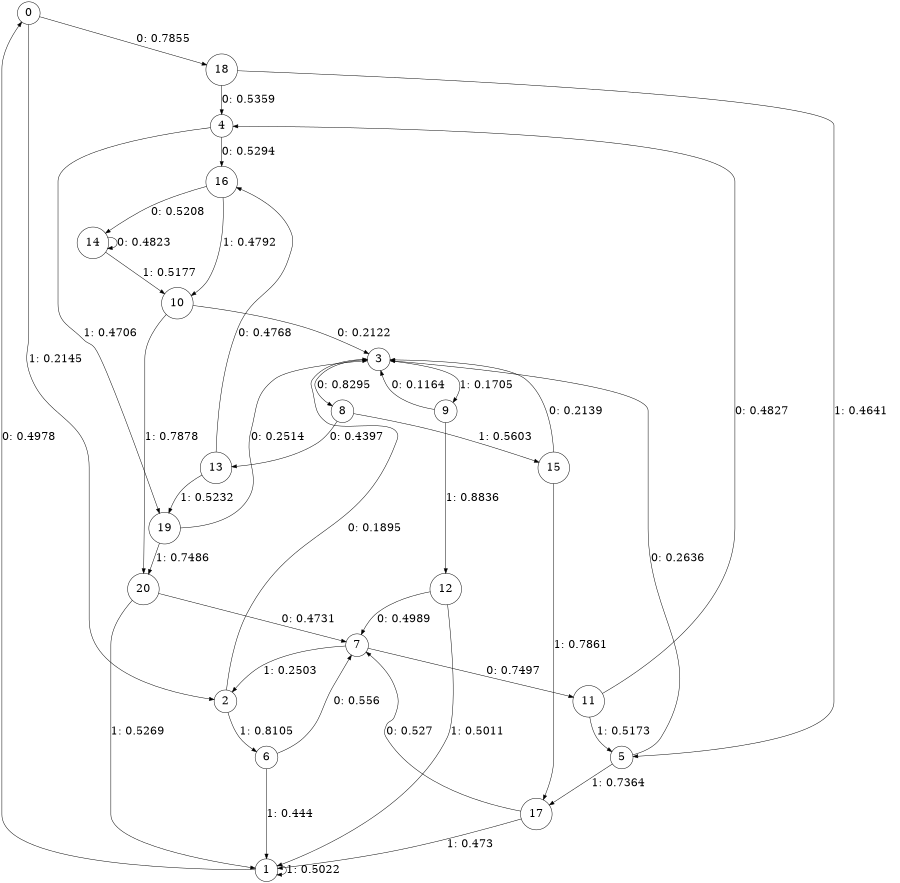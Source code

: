 digraph "ch19concat_phase3_L5" {
size = "6,8.5";
ratio = "fill";
node [shape = circle];
node [fontsize = 24];
edge [fontsize = 24];
0 -> 18 [label = "0: 0.7855   "];
0 -> 2 [label = "1: 0.2145   "];
1 -> 0 [label = "0: 0.4978   "];
1 -> 1 [label = "1: 0.5022   "];
2 -> 3 [label = "0: 0.1895   "];
2 -> 6 [label = "1: 0.8105   "];
3 -> 8 [label = "0: 0.8295   "];
3 -> 9 [label = "1: 0.1705   "];
4 -> 16 [label = "0: 0.5294   "];
4 -> 19 [label = "1: 0.4706   "];
5 -> 3 [label = "0: 0.2636   "];
5 -> 17 [label = "1: 0.7364   "];
6 -> 7 [label = "0: 0.556    "];
6 -> 1 [label = "1: 0.444    "];
7 -> 11 [label = "0: 0.7497   "];
7 -> 2 [label = "1: 0.2503   "];
8 -> 13 [label = "0: 0.4397   "];
8 -> 15 [label = "1: 0.5603   "];
9 -> 3 [label = "0: 0.1164   "];
9 -> 12 [label = "1: 0.8836   "];
10 -> 3 [label = "0: 0.2122   "];
10 -> 20 [label = "1: 0.7878   "];
11 -> 4 [label = "0: 0.4827   "];
11 -> 5 [label = "1: 0.5173   "];
12 -> 7 [label = "0: 0.4989   "];
12 -> 1 [label = "1: 0.5011   "];
13 -> 16 [label = "0: 0.4768   "];
13 -> 19 [label = "1: 0.5232   "];
14 -> 14 [label = "0: 0.4823   "];
14 -> 10 [label = "1: 0.5177   "];
15 -> 3 [label = "0: 0.2139   "];
15 -> 17 [label = "1: 0.7861   "];
16 -> 14 [label = "0: 0.5208   "];
16 -> 10 [label = "1: 0.4792   "];
17 -> 7 [label = "0: 0.527    "];
17 -> 1 [label = "1: 0.473    "];
18 -> 4 [label = "0: 0.5359   "];
18 -> 5 [label = "1: 0.4641   "];
19 -> 3 [label = "0: 0.2514   "];
19 -> 20 [label = "1: 0.7486   "];
20 -> 7 [label = "0: 0.4731   "];
20 -> 1 [label = "1: 0.5269   "];
}